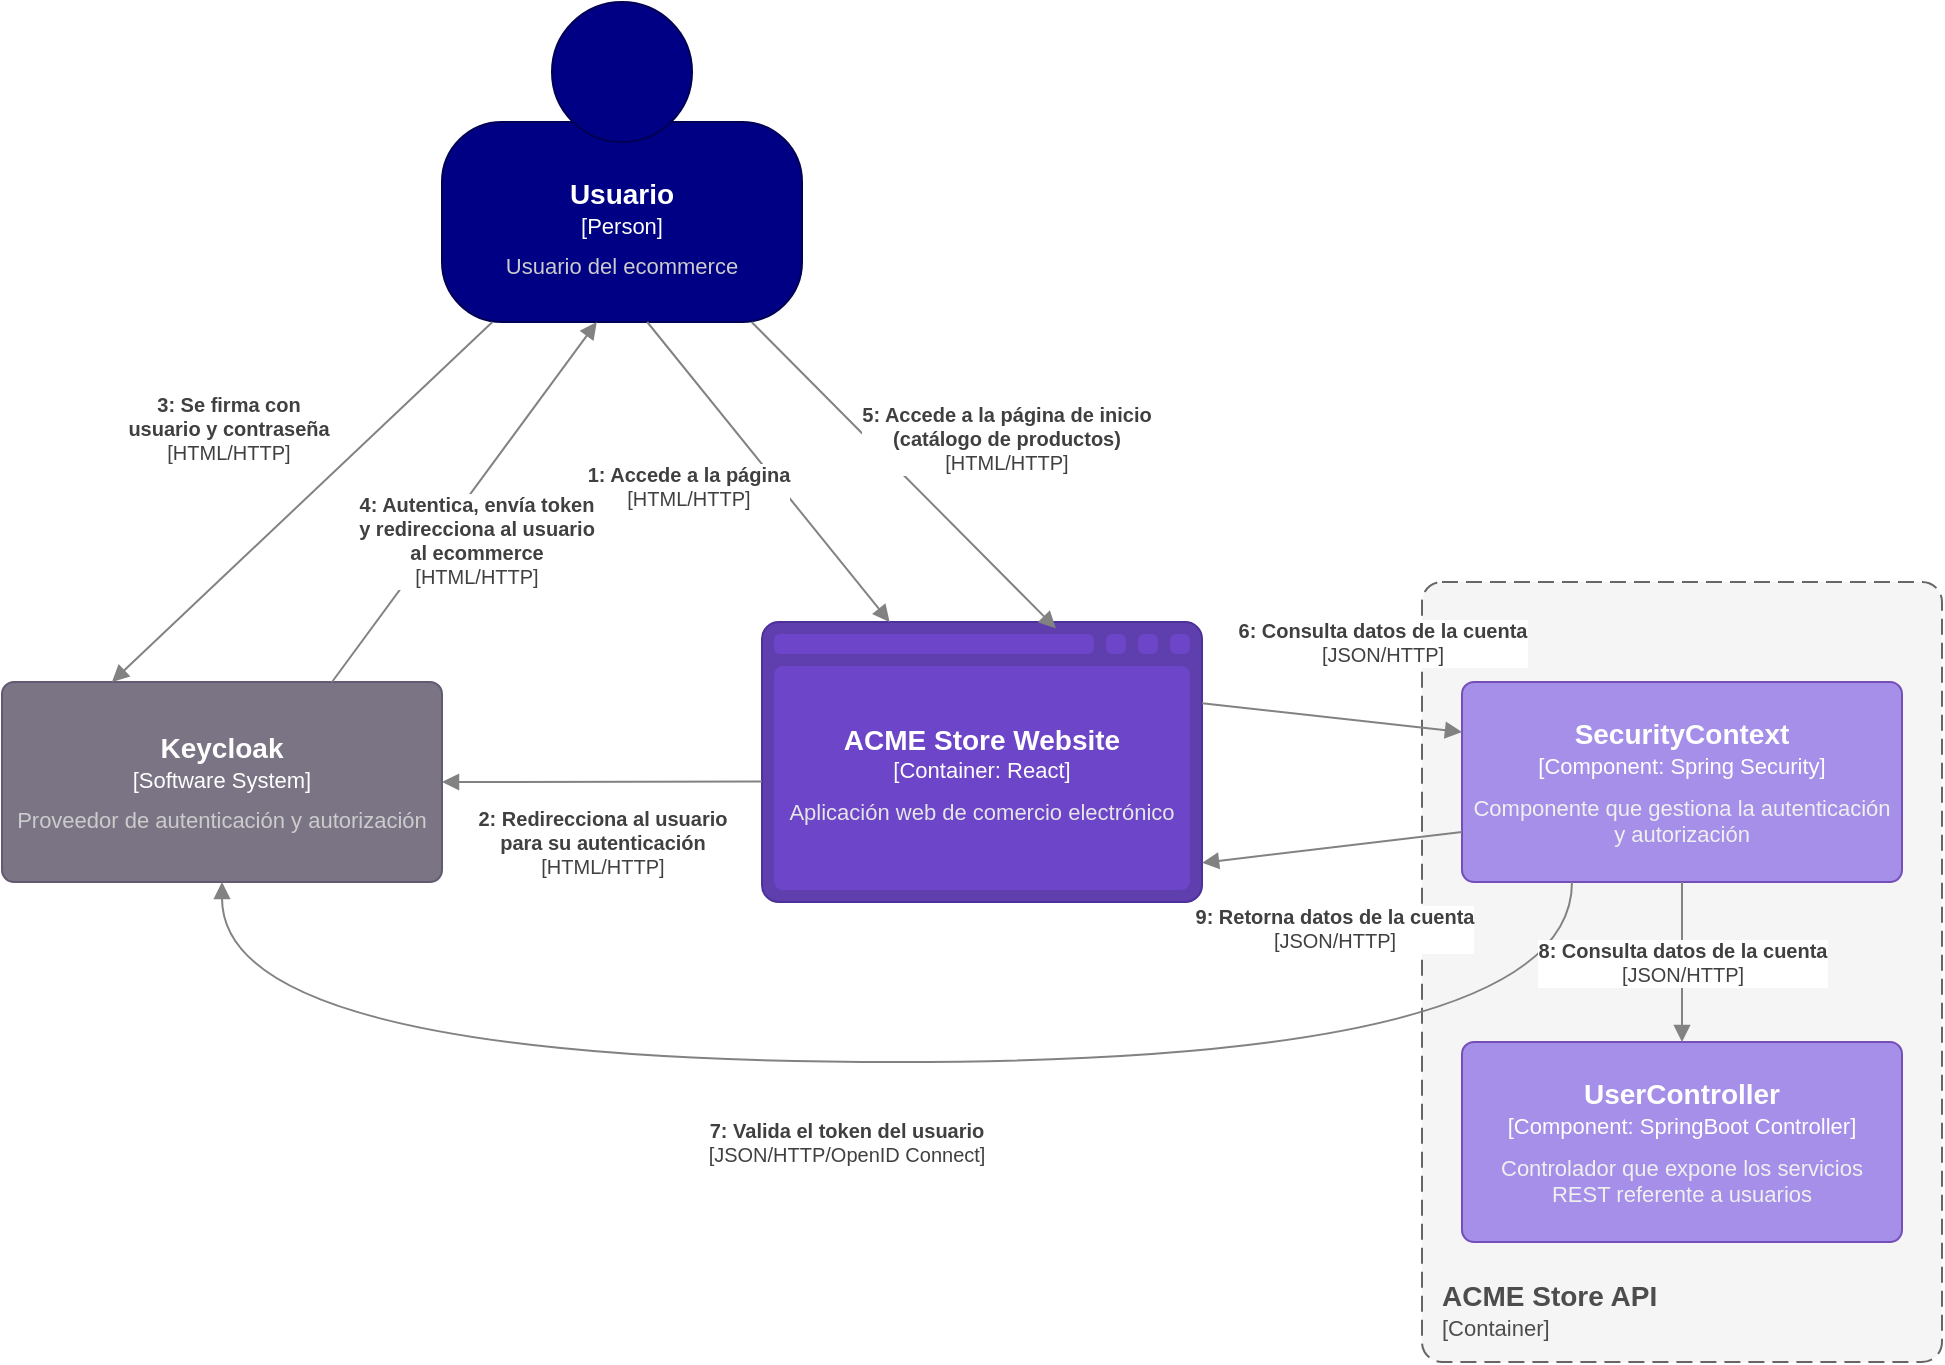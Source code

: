 <mxfile version="20.8.16" type="device"><diagram id="Dm6-c0FhstBRY-bzLGZH" name="containers"><mxGraphModel dx="1509" dy="1749" grid="1" gridSize="10" guides="1" tooltips="1" connect="1" arrows="1" fold="1" page="1" pageScale="1" pageWidth="1100" pageHeight="850" math="0" shadow="0"><root><mxCell id="0"/><mxCell id="1" parent="0"/><object label="&lt;div style=&quot;font-size: 14px&quot; align=&quot;left&quot;&gt;&lt;font style=&quot;font-size: 14px&quot; color=&quot;#4D4D4D&quot;&gt;&lt;b&gt;%A_NAME%&lt;br&gt;&lt;/b&gt;&lt;/font&gt;&lt;/div&gt;&lt;div align=&quot;left&quot;&gt;&lt;font style=&quot;font-size: 11px&quot; color=&quot;#4D4D4D&quot;&gt;[Container]&lt;/font&gt;&lt;/div&gt;" placeholders="1" A_NAME="ACME Store API" id="ggbMDGzi3O_dmHShnxz1-10"><mxCell style="rounded=1;whiteSpace=wrap;html=1;dashed=1;arcSize=20;fillColor=#f5f5f5;strokeColor=#666666;fontColor=#333333;labelBackgroundColor=none;align=left;verticalAlign=bottom;labelBorderColor=none;spacingTop=0;spacing=10;dashPattern=8 4;metaEdit=1;rotatable=0;perimeter=rectanglePerimeter;noLabel=0;labelPadding=0;allowArrows=0;connectable=0;expand=0;recursiveResize=0;editable=1;pointerEvents=1;absoluteArcSize=1;" vertex="1" parent="1"><mxGeometry x="790" y="190" width="260" height="390" as="geometry"/></mxCell></object><object label="&lt;font style=&quot;font-size: 14px&quot;&gt;&lt;b&gt;%A_NAME%&lt;/b&gt;&lt;/font&gt;&lt;br&gt;&lt;div&gt;&lt;font style=&quot;font-size: 11px&quot;&gt;[Person]&lt;/font&gt;&lt;/div&gt;&lt;div style=&quot;font-size: 6px&quot;&gt;&lt;br&gt;&lt;/div&gt;&lt;div style=&quot;font-size: 11px&quot;&gt;&lt;font color=&quot;#CCCCCC&quot;&gt;%B_DESCRIPTION%&lt;/font&gt;&lt;/div&gt;" A_NAME="Usuario" B_DESCRIPTION="Usuario del ecommerce" placeholders="1" id="60_qGiT69mwq4IaseBLV-6"><mxCell style="shape=stencil(tZTdboMwDIWfJpdFIVnHbiu6vUca3GEVEpRk6s/TL+BULVpTTWorceNz4OM42DBZ+1YNwAQ3qgcm10yI9qhtv9BviwGctyYq0W7JK9851ftUf6Ra+QF0IHGLB2hI9sHZHeyxCQmApgWHYXTlJ+OreM94yVpbYyIBrfEz58qPMIUmPssPBOPFkl5zTDVVMTf2EMCljKQy8fV/8BxbVM8Cl68C80LMz6J8Hvll4OoBsqyjkhsaWW+U3n07+2Oam3kmx40Tm/nmuTk/7wE/z73THk9pcyS/fwpb7DraiFxDmdjxUevgTj/QdTh4uHSzvLkZqZtq3kz1cOw/6SaVfi2T8As=);whiteSpace=wrap;html=1;rounded=1;fontColor=#ffffff;strokeColor=#000054;fillColor=#000084;spacing=5;spacingTop=65;arcSize=30;metaEdit=1;allowArrows=0;expand=0;recursiveResize=0;rotatable=0;resizable=0;points=[[0,0.7,0,0,0],[0.14,1,0,0,0],[0.25,1,0,0,0],[0.29,1,0,0,0],[0.43,1,0,0,0],[0.5,0,0,0,0],[0.5,1,0,0,0],[0.57,1,0,0,0],[0.71,1,0,0,0],[0.75,1,0,0,0],[0.86,1,0,0,0],[1,0.7,0,0,0]];" parent="1" vertex="1"><mxGeometry x="300" y="-100" width="180" height="160" as="geometry"/></mxCell></object><object label="&lt;font style=&quot;font-size: 14px&quot;&gt;&lt;b&gt;%A_NAME%&lt;/b&gt;&lt;/font&gt;&lt;br&gt;&lt;div&gt;&lt;div&gt;&lt;font style=&quot;font-size: 11px&quot;&gt;[Component: %B_TECHNOLOGY%]&lt;/font&gt;&lt;/div&gt;&lt;/div&gt;&lt;div style=&quot;font-size: 6px&quot;&gt;&lt;br&gt;&lt;/div&gt;&lt;div style=&quot;font-size: 11px&quot;&gt;&lt;font color=&quot;#F0F0F0&quot;&gt;%C_DESCRIPTION%&lt;/font&gt;&lt;/div&gt;" placeholders="1" A_NAME="UserController" B_TECHNOLOGY="SpringBoot Controller" C_DESCRIPTION="Controlador que expone los servicios REST referente a usuarios" id="kEi6FGQG5RJiLx_SkxE6-5"><mxCell style="rounded=1;whiteSpace=wrap;html=1;fontColor=#ffffff;arcSize=6;metaEdit=1;points=[[0.25,0,0],[0.5,0,0],[0.75,0,0],[1,0.25,0],[1,0.5,0],[1,0.75,0],[0.75,1,0],[0.5,1,0],[0.25,1,0],[0,0.75,0],[0,0.5,0],[0,0.25,0]];resizable=0;editable=1;strokeColor=#744FBA;movableLabel=0;allowArrows=0;rotatable=0;align=center;spacing=5;fillColor=#A58FE8;" parent="1" vertex="1"><mxGeometry x="810" y="420" width="220" height="100" as="geometry"/></mxCell></object><object label="&lt;font style=&quot;font-size: 14px&quot;&gt;&lt;b&gt;%A_NAME%&lt;/b&gt;&lt;/font&gt;&lt;br&gt;&lt;div&gt;&lt;div&gt;&lt;font style=&quot;font-size: 11px&quot;&gt;[Component: %B_TECHNOLOGY%]&lt;/font&gt;&lt;/div&gt;&lt;/div&gt;&lt;div style=&quot;font-size: 6px&quot;&gt;&lt;br&gt;&lt;/div&gt;&lt;div style=&quot;font-size: 11px&quot;&gt;&lt;font color=&quot;#F0F0F0&quot;&gt;%C_DESCRIPTION%&lt;/font&gt;&lt;/div&gt;" placeholders="1" A_NAME="SecurityContext" B_TECHNOLOGY="Spring Security" C_DESCRIPTION="Componente que gestiona la autenticación y autorización" id="kEi6FGQG5RJiLx_SkxE6-8"><mxCell style="rounded=1;whiteSpace=wrap;html=1;fontColor=#ffffff;arcSize=6;metaEdit=1;points=[[0.25,0,0],[0.5,0,0],[0.75,0,0],[1,0.25,0],[1,0.5,0],[1,0.75,0],[0.75,1,0],[0.5,1,0],[0.25,1,0],[0,0.75,0],[0,0.5,0],[0,0.25,0]];resizable=0;editable=1;strokeColor=#744FBA;movableLabel=0;allowArrows=0;rotatable=0;align=center;spacing=5;fillColor=#A58FE8;" parent="1" vertex="1"><mxGeometry x="810" y="240" width="220" height="100" as="geometry"/></mxCell></object><object label="&lt;font style=&quot;font-size: 14px&quot; color=&quot;#FFFFFF&quot;&gt;&lt;b&gt;&lt;font style=&quot;font-size: 14px&quot;&gt;&lt;span&gt;%A_NAME%&lt;/span&gt;&lt;/font&gt;&lt;/b&gt;&lt;/font&gt;&lt;font color=&quot;#FFFFFF&quot;&gt;&lt;br&gt;&lt;/font&gt;&lt;div&gt;&lt;font style=&quot;font-size: 11px&quot; color=&quot;#FFFFFF&quot;&gt;[Container: %B_TECHNOLOGY%]&lt;/font&gt;&lt;/div&gt;&lt;div style=&quot;font-size: 6px&quot;&gt;&lt;font color=&quot;#FFFFFF&quot;&gt;&lt;br&gt;&lt;/font&gt;&lt;/div&gt;&lt;div style=&quot;font-size: 11px&quot;&gt;&lt;font color=&quot;#E6E6E6&quot;&gt;%C_DESCRIPTION%&lt;/font&gt;&lt;/div&gt;" A_NAME="ACME Store Website" B_TECHNOLOGY="React" C_DESCRIPTION="Aplicación web de comercio electrónico" placeholders="1" id="ggbMDGzi3O_dmHShnxz1-1"><mxCell style="shape=stencil(3VbbcoMgEP0aHuPAYtQ+pib5D4OkMjHgoB2Tfn3R9aGkanpJptM8ObvLOew5sgyEp3WRVZIA1dlREr4mAMVZmONChItW7hY7a9paWpd2awpcwEKKcYsxwBBndSVFg8m9Oskc03VjzUG2Km8GAqULaVXTVfmG0BXpCCjhqTBaOwZldO1VPtQdWaa0w9ITktFgiduchxijyu1wlI1rHXvGLIHt14l92iC+FTG7FzENwPeC3Y75bsTxL5h56jJTh4anu0wcXqx51floP33Fdid26p+PH/PLMcisqNXbMD3RvAc4C8KUxs0UxW+PI8DDNWdPz/P4vSrLcfRyy7erzXU0djBl5oRlDmqs/J6Xkedl5HnJogsvx6zk9KdeRGm4TJPr6JnyiCAWw5yk/6goSR5MEdDwwRT5YwTg30k08RUxGJEU/oGi/jb5dGn0WXxy9Il3);whiteSpace=wrap;html=1;spacingTop=12;allowArrows=0;metaEdit=1;resizable=0;rotatable=0;strokeColor=#666666;fontFamily=Helvetica;fontSize=11;fontColor=#4D4D4D;spacing=5;spacingLeft=8;spacingRight=8;points=[[0,0.14,0,0,0],[0,0.29,0,0,0],[0,0.43,0,0,0],[0,0.57,0,0,0],[0,0.7,0,0,0],[0,0.71,0,0,0],[0,0.86,0,0,0],[0.14,0,0,0,0],[0.25,1,0,0,0],[0.29,0,0,0,0],[0.43,0,0,0,0],[0.5,0,0,0,0],[0.5,1,0,0,0],[0.57,0,0,0,0],[0.71,0,0,0,0],[0.75,1,0,0,0],[0.86,0,0,0,0],[1,0.14,0,0,0],[1,0.29,0,0,0],[1,0.43,0,0,0],[1,0.57,0,0,0],[1,0.7,0,0,0],[1,0.71,0,0,0],[1,0.86,0,0,0]];" vertex="1" parent="1"><mxGeometry x="460" y="210" width="220" height="140" as="geometry"/></mxCell></object><object label="&lt;div&gt;&lt;b&gt;%A_DESCRIPTION%&lt;/b&gt;&lt;br&gt;&lt;/div&gt;&lt;div&gt;[%B_TECHNOLOGY%]&lt;/div&gt;" placeholders="1" A_DESCRIPTION="1: Accede a la página" B_TECHNOLOGY="HTML/HTTP" id="ggbMDGzi3O_dmHShnxz1-3"><mxCell style="endArrow=block;html=1;fontSize=10;fontColor=#404040;strokeWidth=1;endFill=1;strokeColor=#828282;elbow=vertical;metaEdit=1;jumpStyle=arc;jumpSize=14;rounded=0;exitX=0.57;exitY=1;exitDx=0;exitDy=0;entryX=0.29;entryY=0;entryDx=0;entryDy=0;entryPerimeter=0;exitPerimeter=0;" edge="1" parent="1" source="60_qGiT69mwq4IaseBLV-6" target="ggbMDGzi3O_dmHShnxz1-1"><mxGeometry x="-0.204" y="-36" width="50" height="50" relative="1" as="geometry"><mxPoint x="300" y="550" as="sourcePoint"/><mxPoint x="540" y="550" as="targetPoint"/><mxPoint y="-1" as="offset"/></mxGeometry></mxCell></object><object label="&lt;font style=&quot;font-size: 14px&quot;&gt;&lt;b&gt;%A_NAME%&lt;/b&gt;&lt;/font&gt;&lt;br&gt;&lt;div&gt;&lt;font style=&quot;font-size: 11px&quot;&gt;[Software System]&lt;/font&gt;&lt;/div&gt;&lt;div style=&quot;font-size: 6px&quot;&gt;&lt;br&gt;&lt;/div&gt;&lt;div style=&quot;font-size: 11px&quot;&gt;&lt;font color=&quot;#CCCCCC&quot;&gt;%B_DESCRIPTION%&lt;/font&gt;&lt;/div&gt;" placeholders="1" A_NAME="Keycloak" B_DESCRIPTION="Proveedor de autenticación y autorización" id="ggbMDGzi3O_dmHShnxz1-5"><mxCell style="rounded=1;whiteSpace=wrap;html=1;fontColor=#ffffff;arcSize=6;metaEdit=1;points=[[0.25,0,0],[0.5,0,0],[0.75,0,0],[1,0.25,0],[1,0.5,0],[1,0.75,0],[0.75,1,0],[0.5,1,0],[0.25,1,0],[0,0.75,0],[0,0.5,0],[0,0.25,0]];resizable=0;editable=1;fillColor=#7b7484;strokeColor=#635970;movableLabel=0;allowArrows=0;rotatable=0;imageWidth=24;spacing=5;" vertex="1" parent="1"><mxGeometry x="80" y="240" width="220" height="100" as="geometry"/></mxCell></object><object label="&lt;div&gt;&lt;b&gt;%A_DESCRIPTION%&lt;/b&gt;&lt;br&gt;&lt;/div&gt;&lt;div&gt;[%B_TECHNOLOGY%]&lt;/div&gt;" placeholders="1" A_DESCRIPTION="2: Redirecciona al usuario &#10;para su autenticación" B_TECHNOLOGY="HTML/HTTP" id="ggbMDGzi3O_dmHShnxz1-6"><mxCell style="endArrow=block;html=1;fontSize=10;fontColor=#404040;strokeWidth=1;endFill=1;strokeColor=#828282;elbow=vertical;metaEdit=1;jumpStyle=arc;jumpSize=14;rounded=0;exitX=0;exitY=0.57;exitDx=0;exitDy=0;entryX=1;entryY=0.5;entryDx=0;entryDy=0;entryPerimeter=0;exitPerimeter=0;" edge="1" parent="1" source="ggbMDGzi3O_dmHShnxz1-1" target="ggbMDGzi3O_dmHShnxz1-5"><mxGeometry y="30" width="50" height="50" relative="1" as="geometry"><mxPoint x="355" y="70" as="sourcePoint"/><mxPoint x="220" y="220" as="targetPoint"/><Array as="points"><mxPoint x="390" y="290"/></Array><mxPoint as="offset"/></mxGeometry></mxCell></object><object label="&lt;div&gt;&lt;b&gt;%A_DESCRIPTION%&lt;/b&gt;&lt;br&gt;&lt;/div&gt;&lt;div&gt;[%B_TECHNOLOGY%]&lt;/div&gt;" placeholders="1" A_DESCRIPTION="4: Autentica, envía token &#10;y redirecciona al usuario &#10;al ecommerce" B_TECHNOLOGY="HTML/HTTP" id="ggbMDGzi3O_dmHShnxz1-7"><mxCell style="endArrow=block;html=1;fontSize=10;fontColor=#404040;strokeWidth=1;endFill=1;strokeColor=#828282;elbow=vertical;metaEdit=1;jumpStyle=arc;jumpSize=14;rounded=0;exitX=0.75;exitY=0;exitDx=0;exitDy=0;exitPerimeter=0;entryX=0.43;entryY=1;entryDx=0;entryDy=0;entryPerimeter=0;" edge="1" parent="1" source="ggbMDGzi3O_dmHShnxz1-5" target="60_qGiT69mwq4IaseBLV-6"><mxGeometry x="-0.102" y="-16" width="50" height="50" relative="1" as="geometry"><mxPoint x="220" y="360" as="sourcePoint"/><mxPoint x="60" y="120" as="targetPoint"/><mxPoint as="offset"/></mxGeometry></mxCell></object><object label="&lt;div&gt;&lt;b&gt;%A_DESCRIPTION%&lt;/b&gt;&lt;br&gt;&lt;/div&gt;&lt;div&gt;[%B_TECHNOLOGY%]&lt;/div&gt;" placeholders="1" A_DESCRIPTION="5: Accede a la página de inicio &#10;(catálogo de productos)" B_TECHNOLOGY="HTML/HTTP" id="ggbMDGzi3O_dmHShnxz1-8"><mxCell style="endArrow=block;html=1;fontSize=10;fontColor=#404040;strokeWidth=1;endFill=1;strokeColor=#828282;elbow=vertical;metaEdit=1;jumpStyle=arc;jumpSize=14;rounded=0;exitX=0.86;exitY=1;exitDx=0;exitDy=0;entryX=0.668;entryY=0.023;entryDx=0;entryDy=0;entryPerimeter=0;exitPerimeter=0;" edge="1" parent="1" source="60_qGiT69mwq4IaseBLV-6" target="ggbMDGzi3O_dmHShnxz1-1"><mxGeometry x="0.209" y="49" width="50" height="50" relative="1" as="geometry"><mxPoint x="335.2" y="70" as="sourcePoint"/><mxPoint x="123.8" y="220" as="targetPoint"/><mxPoint as="offset"/></mxGeometry></mxCell></object><object label="&lt;div&gt;&lt;b&gt;%A_DESCRIPTION%&lt;/b&gt;&lt;br&gt;&lt;/div&gt;&lt;div&gt;[%B_TECHNOLOGY%]&lt;/div&gt;" placeholders="1" A_DESCRIPTION="3: Se firma con &#10;usuario y contraseña" B_TECHNOLOGY="HTML/HTTP" id="ggbMDGzi3O_dmHShnxz1-9"><mxCell style="endArrow=block;html=1;fontSize=10;fontColor=#404040;strokeWidth=1;endFill=1;strokeColor=#828282;elbow=vertical;metaEdit=1;jumpStyle=arc;jumpSize=14;rounded=0;exitX=0.14;exitY=1;exitDx=0;exitDy=0;exitPerimeter=0;entryX=0.25;entryY=0;entryDx=0;entryDy=0;entryPerimeter=0;" edge="1" parent="1" source="60_qGiT69mwq4IaseBLV-6" target="ggbMDGzi3O_dmHShnxz1-5"><mxGeometry x="0.013" y="-53" width="50" height="50" relative="1" as="geometry"><mxPoint x="225" y="250" as="sourcePoint"/><mxPoint x="387.4" y="70" as="targetPoint"/><mxPoint as="offset"/></mxGeometry></mxCell></object><object label="&lt;div&gt;&lt;b&gt;%A_DESCRIPTION%&lt;/b&gt;&lt;br&gt;&lt;/div&gt;&lt;div&gt;[%B_TECHNOLOGY%]&lt;/div&gt;" placeholders="1" A_DESCRIPTION="6: Consulta datos de la cuenta" B_TECHNOLOGY="JSON/HTTP" id="ggbMDGzi3O_dmHShnxz1-11"><mxCell style="endArrow=block;html=1;fontSize=10;fontColor=#404040;strokeWidth=1;endFill=1;strokeColor=#828282;elbow=vertical;metaEdit=1;jumpStyle=arc;jumpSize=14;rounded=0;exitX=1;exitY=0.29;exitDx=0;exitDy=0;entryX=0;entryY=0.25;entryDx=0;entryDy=0;entryPerimeter=0;exitPerimeter=0;" edge="1" parent="1" source="ggbMDGzi3O_dmHShnxz1-1" target="kEi6FGQG5RJiLx_SkxE6-8"><mxGeometry x="0.316" y="40" width="50" height="50" relative="1" as="geometry"><mxPoint x="464.8" y="70" as="sourcePoint"/><mxPoint x="626.96" y="223.22" as="targetPoint"/><mxPoint as="offset"/></mxGeometry></mxCell></object><object label="&lt;div&gt;&lt;b&gt;%A_DESCRIPTION%&lt;/b&gt;&lt;br&gt;&lt;/div&gt;&lt;div&gt;[%B_TECHNOLOGY%]&lt;/div&gt;" placeholders="1" A_DESCRIPTION="7: Valida el token del usuario" B_TECHNOLOGY="JSON/HTTP/OpenID Connect" id="ggbMDGzi3O_dmHShnxz1-12"><mxCell style="endArrow=block;html=1;fontSize=10;fontColor=#404040;strokeWidth=1;endFill=1;strokeColor=#828282;elbow=vertical;metaEdit=1;jumpStyle=arc;jumpSize=14;rounded=0;exitX=0.25;exitY=1;exitDx=0;exitDy=0;exitPerimeter=0;entryX=0.5;entryY=1;entryDx=0;entryDy=0;entryPerimeter=0;edgeStyle=orthogonalEdgeStyle;curved=1;" edge="1" parent="1" source="kEi6FGQG5RJiLx_SkxE6-8" target="ggbMDGzi3O_dmHShnxz1-5"><mxGeometry x="0.058" y="40" width="50" height="50" relative="1" as="geometry"><mxPoint x="700.0" y="299.8" as="sourcePoint"/><mxPoint x="200" y="460" as="targetPoint"/><mxPoint as="offset"/><Array as="points"><mxPoint x="865" y="430"/><mxPoint x="190" y="430"/></Array></mxGeometry></mxCell></object><object label="&lt;div&gt;&lt;b&gt;%A_DESCRIPTION%&lt;/b&gt;&lt;br&gt;&lt;/div&gt;&lt;div&gt;[%B_TECHNOLOGY%]&lt;/div&gt;" placeholders="1" A_DESCRIPTION="8: Consulta datos de la cuenta" B_TECHNOLOGY="JSON/HTTP" id="ggbMDGzi3O_dmHShnxz1-13"><mxCell style="endArrow=block;html=1;fontSize=10;fontColor=#404040;strokeWidth=1;endFill=1;strokeColor=#828282;elbow=vertical;metaEdit=1;jumpStyle=arc;jumpSize=14;rounded=0;exitX=0.5;exitY=1;exitDx=0;exitDy=0;entryX=0.5;entryY=0;entryDx=0;entryDy=0;entryPerimeter=0;exitPerimeter=0;" edge="1" parent="1" source="kEi6FGQG5RJiLx_SkxE6-8" target="kEi6FGQG5RJiLx_SkxE6-5"><mxGeometry width="50" height="50" relative="1" as="geometry"><mxPoint x="650.0" y="299.8" as="sourcePoint"/><mxPoint x="820" y="300" as="targetPoint"/><mxPoint as="offset"/></mxGeometry></mxCell></object><object label="&lt;div&gt;&lt;b&gt;%A_DESCRIPTION%&lt;/b&gt;&lt;br&gt;&lt;/div&gt;&lt;div&gt;[%B_TECHNOLOGY%]&lt;/div&gt;" placeholders="1" A_DESCRIPTION="9: Retorna datos de la cuenta" B_TECHNOLOGY="JSON/HTTP" id="ggbMDGzi3O_dmHShnxz1-14"><mxCell style="endArrow=block;html=1;fontSize=10;fontColor=#404040;strokeWidth=1;endFill=1;strokeColor=#828282;elbow=vertical;metaEdit=1;jumpStyle=arc;jumpSize=14;rounded=0;exitX=0;exitY=0.75;exitDx=0;exitDy=0;entryX=1;entryY=0.86;entryDx=0;entryDy=0;entryPerimeter=0;exitPerimeter=0;" edge="1" parent="1" source="kEi6FGQG5RJiLx_SkxE6-8" target="ggbMDGzi3O_dmHShnxz1-1"><mxGeometry x="0.058" y="40" width="50" height="50" relative="1" as="geometry"><mxPoint x="700.0" y="260.6" as="sourcePoint"/><mxPoint x="870" y="275" as="targetPoint"/><mxPoint as="offset"/></mxGeometry></mxCell></object></root></mxGraphModel></diagram></mxfile>